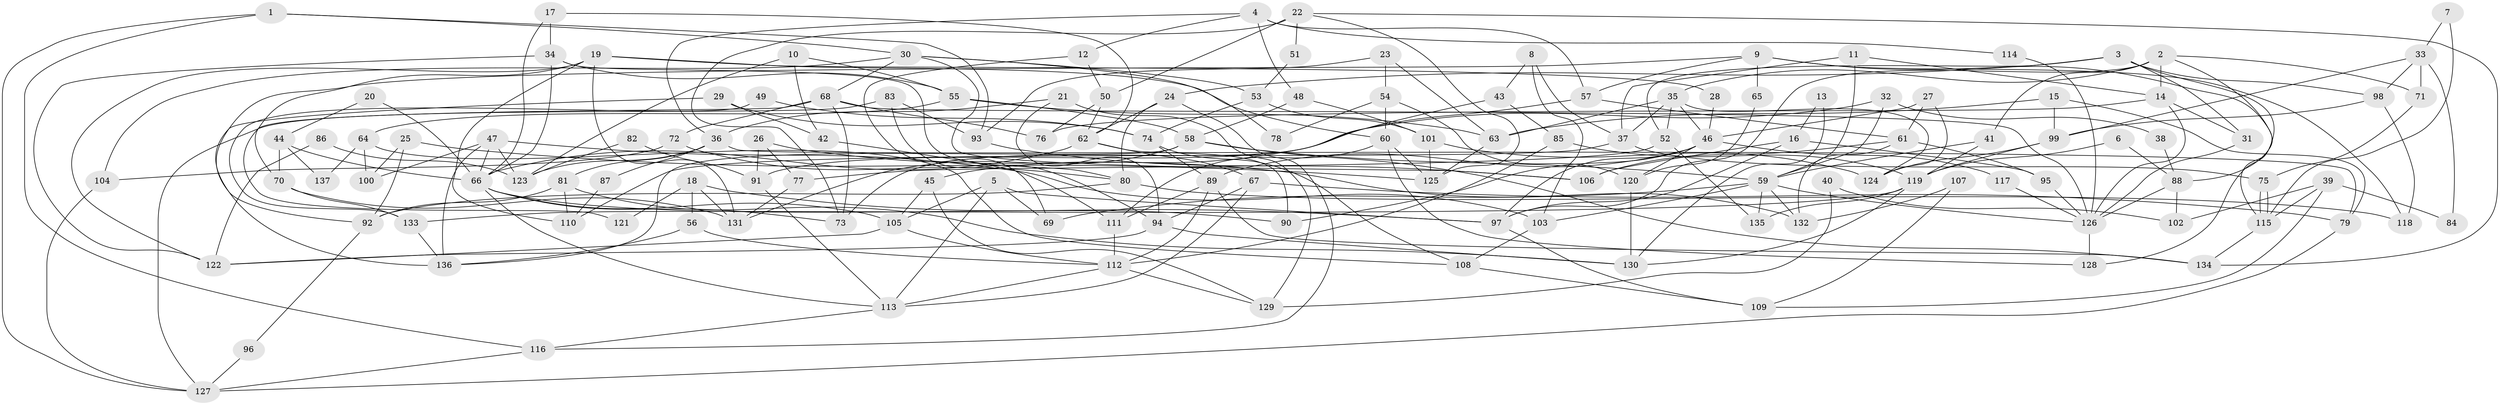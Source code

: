 // coarse degree distribution, {11: 0.037037037037037035, 21: 0.018518518518518517, 15: 0.018518518518518517, 14: 0.018518518518518517, 9: 0.05555555555555555, 7: 0.037037037037037035, 6: 0.12962962962962962, 4: 0.14814814814814814, 3: 0.16666666666666666, 2: 0.09259259259259259, 16: 0.018518518518518517, 5: 0.16666666666666666, 8: 0.037037037037037035, 10: 0.037037037037037035, 1: 0.018518518518518517}
// Generated by graph-tools (version 1.1) at 2025/18/03/04/25 18:18:46]
// undirected, 137 vertices, 274 edges
graph export_dot {
graph [start="1"]
  node [color=gray90,style=filled];
  1;
  2;
  3;
  4;
  5;
  6;
  7;
  8;
  9;
  10;
  11;
  12;
  13;
  14;
  15;
  16;
  17;
  18;
  19;
  20;
  21;
  22;
  23;
  24;
  25;
  26;
  27;
  28;
  29;
  30;
  31;
  32;
  33;
  34;
  35;
  36;
  37;
  38;
  39;
  40;
  41;
  42;
  43;
  44;
  45;
  46;
  47;
  48;
  49;
  50;
  51;
  52;
  53;
  54;
  55;
  56;
  57;
  58;
  59;
  60;
  61;
  62;
  63;
  64;
  65;
  66;
  67;
  68;
  69;
  70;
  71;
  72;
  73;
  74;
  75;
  76;
  77;
  78;
  79;
  80;
  81;
  82;
  83;
  84;
  85;
  86;
  87;
  88;
  89;
  90;
  91;
  92;
  93;
  94;
  95;
  96;
  97;
  98;
  99;
  100;
  101;
  102;
  103;
  104;
  105;
  106;
  107;
  108;
  109;
  110;
  111;
  112;
  113;
  114;
  115;
  116;
  117;
  118;
  119;
  120;
  121;
  122;
  123;
  124;
  125;
  126;
  127;
  128;
  129;
  130;
  131;
  132;
  133;
  134;
  135;
  136;
  137;
  1 -- 93;
  1 -- 116;
  1 -- 30;
  1 -- 127;
  2 -- 14;
  2 -- 97;
  2 -- 35;
  2 -- 41;
  2 -- 71;
  2 -- 88;
  3 -- 52;
  3 -- 24;
  3 -- 31;
  3 -- 98;
  3 -- 128;
  4 -- 36;
  4 -- 48;
  4 -- 12;
  4 -- 57;
  4 -- 114;
  5 -- 105;
  5 -- 113;
  5 -- 69;
  5 -- 97;
  6 -- 119;
  6 -- 88;
  7 -- 33;
  7 -- 115;
  8 -- 37;
  8 -- 43;
  8 -- 103;
  9 -- 57;
  9 -- 115;
  9 -- 65;
  9 -- 92;
  9 -- 118;
  10 -- 55;
  10 -- 123;
  10 -- 42;
  11 -- 14;
  11 -- 59;
  11 -- 37;
  12 -- 69;
  12 -- 50;
  13 -- 130;
  13 -- 16;
  14 -- 76;
  14 -- 126;
  14 -- 31;
  15 -- 79;
  15 -- 99;
  15 -- 63;
  16 -- 97;
  16 -- 95;
  16 -- 106;
  17 -- 66;
  17 -- 62;
  17 -- 34;
  18 -- 56;
  18 -- 97;
  18 -- 121;
  18 -- 131;
  19 -- 60;
  19 -- 131;
  19 -- 28;
  19 -- 70;
  19 -- 110;
  19 -- 122;
  20 -- 66;
  20 -- 44;
  21 -- 94;
  21 -- 36;
  21 -- 129;
  22 -- 125;
  22 -- 73;
  22 -- 50;
  22 -- 51;
  22 -- 134;
  23 -- 54;
  23 -- 63;
  23 -- 93;
  24 -- 116;
  24 -- 80;
  24 -- 62;
  25 -- 92;
  25 -- 125;
  25 -- 100;
  26 -- 132;
  26 -- 77;
  26 -- 91;
  27 -- 46;
  27 -- 61;
  27 -- 124;
  28 -- 46;
  29 -- 136;
  29 -- 42;
  29 -- 74;
  30 -- 106;
  30 -- 53;
  30 -- 68;
  30 -- 78;
  30 -- 104;
  31 -- 126;
  32 -- 59;
  32 -- 91;
  32 -- 38;
  33 -- 99;
  33 -- 71;
  33 -- 84;
  33 -- 98;
  34 -- 66;
  34 -- 55;
  34 -- 80;
  34 -- 122;
  35 -- 63;
  35 -- 37;
  35 -- 46;
  35 -- 52;
  35 -- 124;
  36 -- 81;
  36 -- 79;
  36 -- 87;
  36 -- 123;
  37 -- 75;
  37 -- 110;
  38 -- 88;
  39 -- 109;
  39 -- 115;
  39 -- 84;
  39 -- 102;
  40 -- 102;
  40 -- 129;
  41 -- 59;
  41 -- 119;
  42 -- 111;
  43 -- 85;
  43 -- 45;
  44 -- 66;
  44 -- 70;
  44 -- 137;
  45 -- 105;
  45 -- 129;
  46 -- 89;
  46 -- 90;
  46 -- 97;
  46 -- 117;
  46 -- 120;
  47 -- 136;
  47 -- 66;
  47 -- 100;
  47 -- 103;
  47 -- 123;
  48 -- 101;
  48 -- 58;
  49 -- 133;
  49 -- 74;
  50 -- 62;
  50 -- 76;
  51 -- 53;
  52 -- 135;
  52 -- 77;
  53 -- 74;
  53 -- 101;
  54 -- 60;
  54 -- 120;
  54 -- 78;
  55 -- 58;
  55 -- 63;
  55 -- 64;
  56 -- 112;
  56 -- 136;
  57 -- 73;
  57 -- 61;
  58 -- 59;
  58 -- 134;
  58 -- 131;
  58 -- 136;
  59 -- 103;
  59 -- 126;
  59 -- 69;
  59 -- 132;
  59 -- 135;
  60 -- 111;
  60 -- 125;
  60 -- 128;
  61 -- 106;
  61 -- 95;
  61 -- 132;
  62 -- 66;
  62 -- 67;
  62 -- 90;
  63 -- 125;
  64 -- 100;
  64 -- 108;
  64 -- 137;
  65 -- 120;
  66 -- 90;
  66 -- 73;
  66 -- 105;
  66 -- 113;
  67 -- 94;
  67 -- 79;
  67 -- 113;
  68 -- 126;
  68 -- 72;
  68 -- 73;
  68 -- 76;
  68 -- 121;
  70 -- 131;
  70 -- 133;
  71 -- 75;
  72 -- 80;
  72 -- 104;
  74 -- 108;
  74 -- 89;
  75 -- 115;
  75 -- 115;
  77 -- 131;
  79 -- 127;
  80 -- 118;
  80 -- 92;
  81 -- 110;
  81 -- 92;
  81 -- 130;
  82 -- 91;
  82 -- 123;
  83 -- 94;
  83 -- 127;
  83 -- 93;
  85 -- 119;
  85 -- 112;
  86 -- 122;
  86 -- 123;
  87 -- 110;
  88 -- 126;
  88 -- 102;
  89 -- 112;
  89 -- 111;
  89 -- 134;
  91 -- 113;
  92 -- 96;
  93 -- 106;
  94 -- 122;
  94 -- 130;
  95 -- 126;
  96 -- 127;
  97 -- 109;
  98 -- 99;
  98 -- 118;
  99 -- 124;
  99 -- 119;
  101 -- 124;
  101 -- 125;
  103 -- 108;
  104 -- 127;
  105 -- 122;
  105 -- 112;
  107 -- 109;
  107 -- 132;
  108 -- 109;
  111 -- 112;
  112 -- 113;
  112 -- 129;
  113 -- 116;
  114 -- 126;
  115 -- 134;
  116 -- 127;
  117 -- 126;
  119 -- 130;
  119 -- 133;
  119 -- 135;
  120 -- 130;
  126 -- 128;
  133 -- 136;
}
